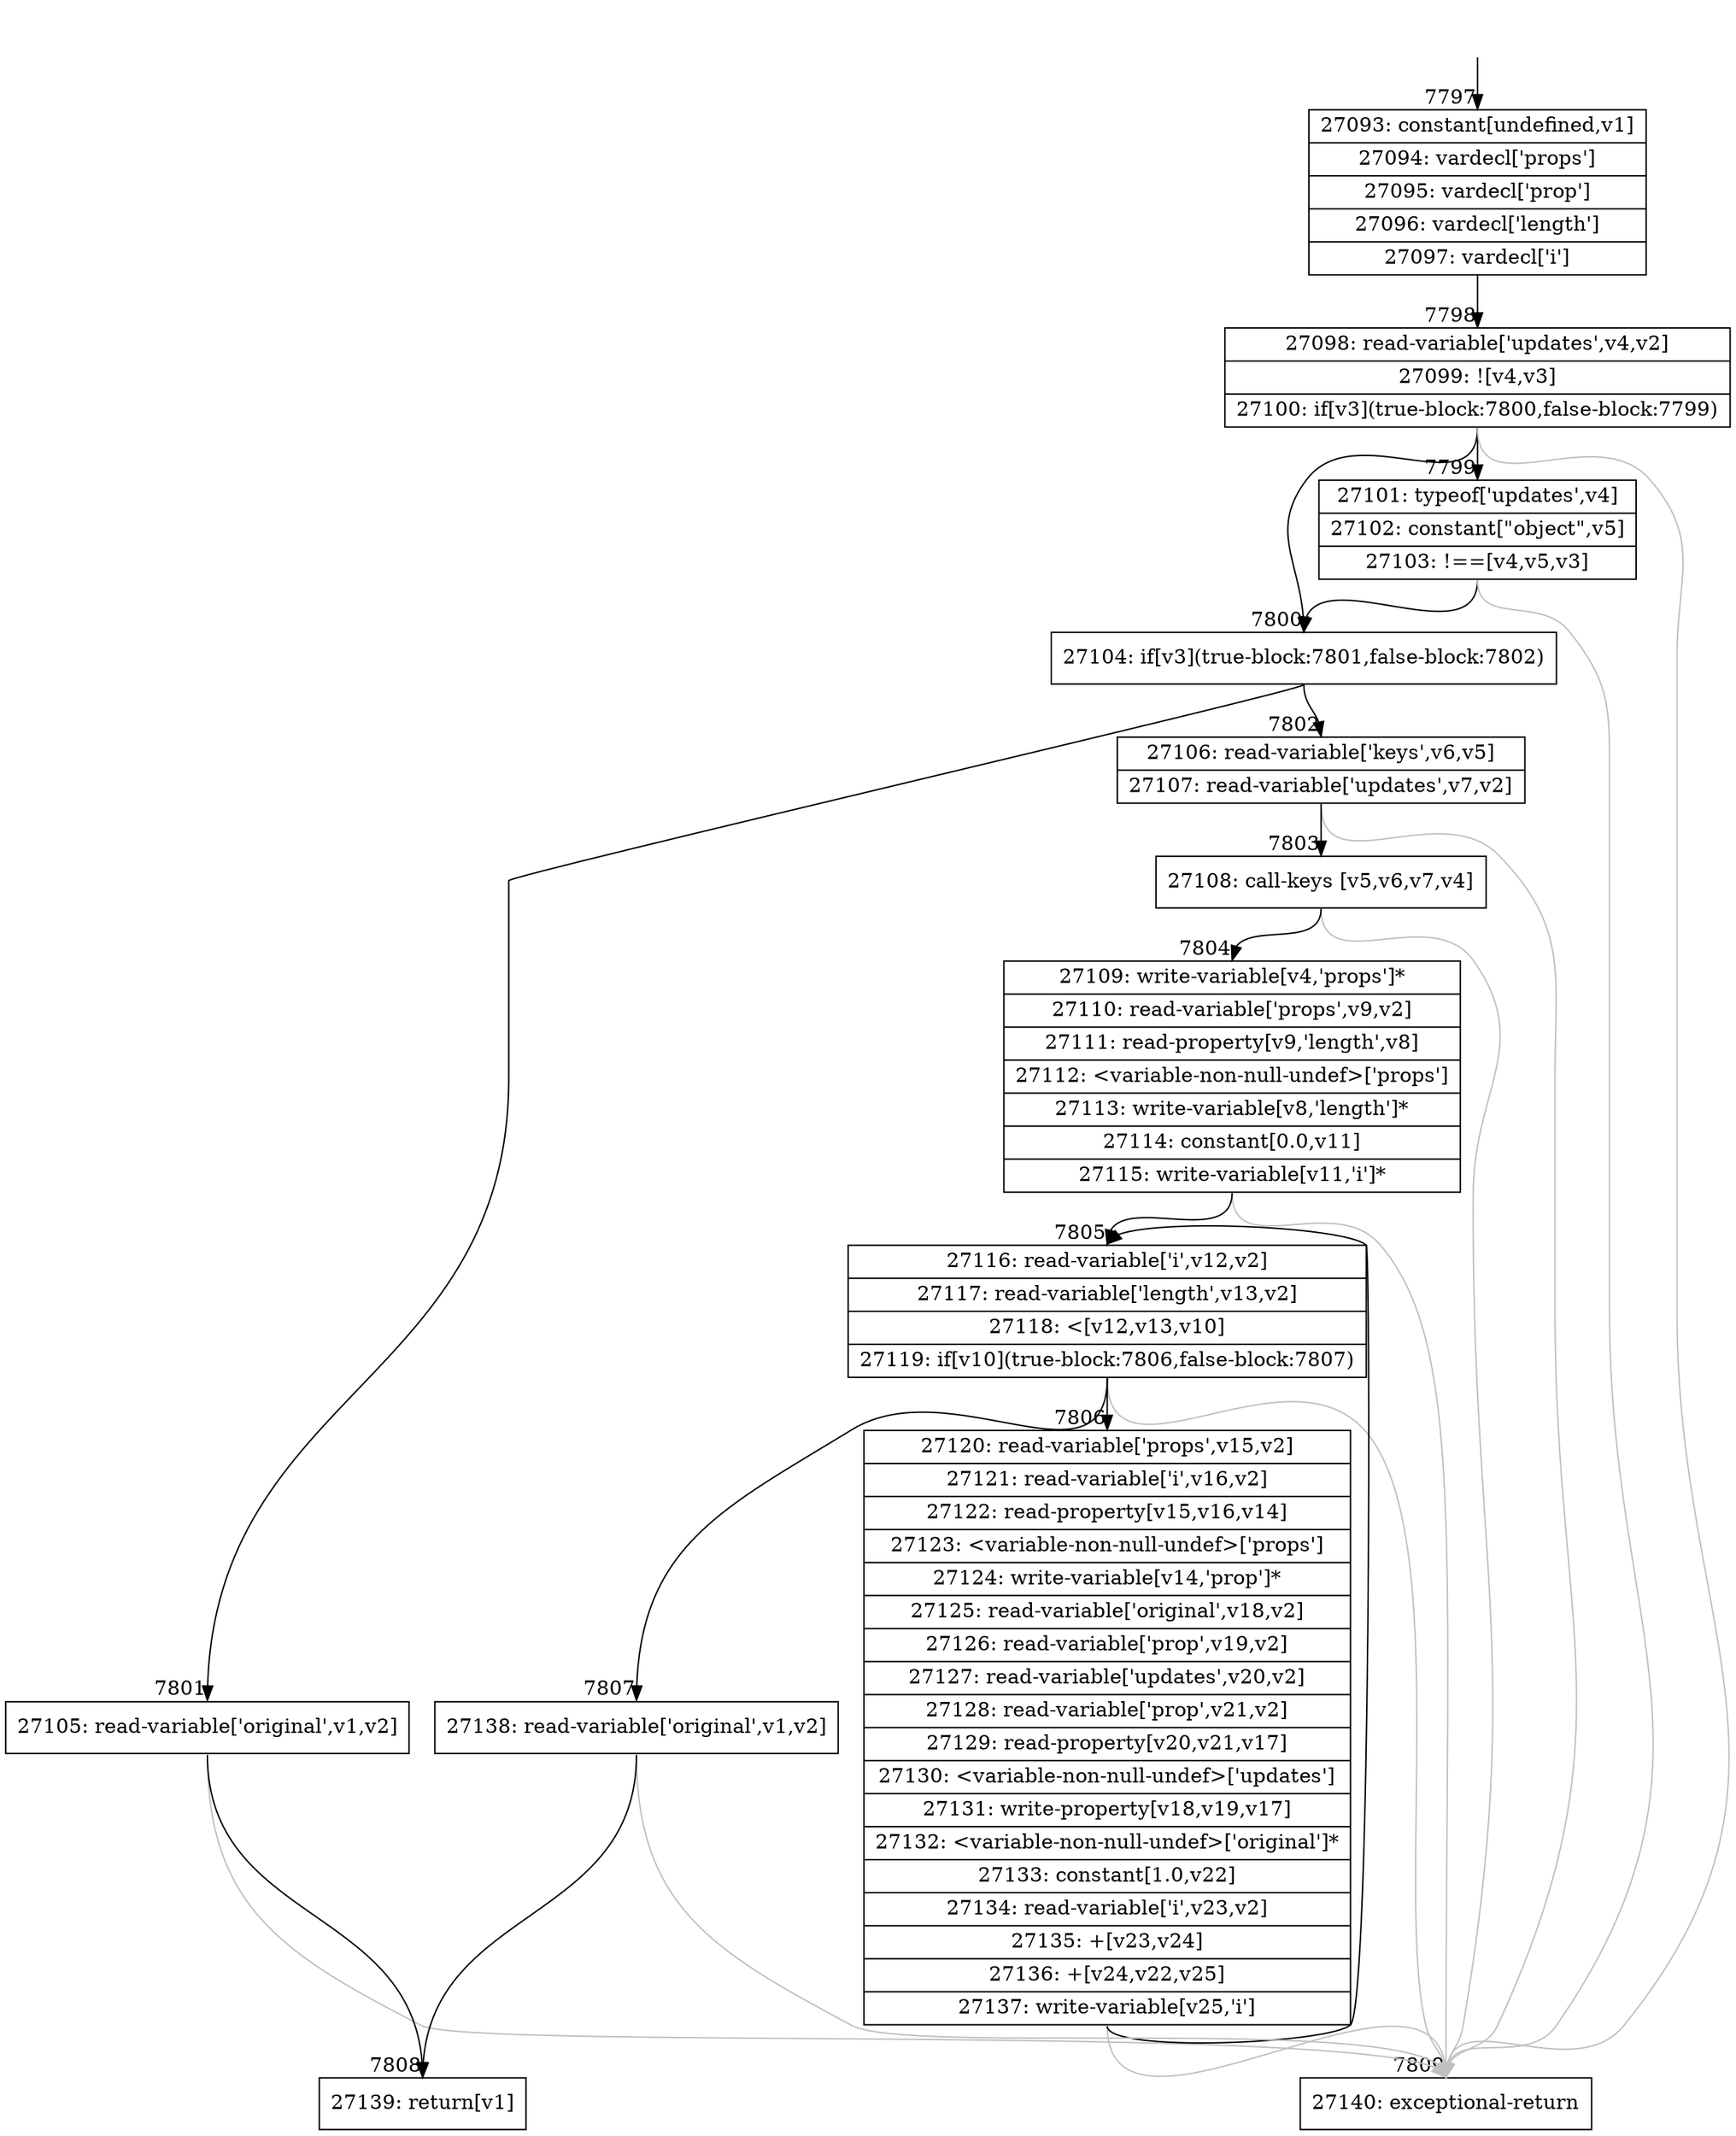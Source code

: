digraph {
rankdir="TD"
BB_entry661[shape=none,label=""];
BB_entry661 -> BB7797 [tailport=s, headport=n, headlabel="    7797"]
BB7797 [shape=record label="{27093: constant[undefined,v1]|27094: vardecl['props']|27095: vardecl['prop']|27096: vardecl['length']|27097: vardecl['i']}" ] 
BB7797 -> BB7798 [tailport=s, headport=n, headlabel="      7798"]
BB7798 [shape=record label="{27098: read-variable['updates',v4,v2]|27099: ![v4,v3]|27100: if[v3](true-block:7800,false-block:7799)}" ] 
BB7798 -> BB7800 [tailport=s, headport=n, headlabel="      7800"]
BB7798 -> BB7799 [tailport=s, headport=n, headlabel="      7799"]
BB7798 -> BB7809 [tailport=s, headport=n, color=gray, headlabel="      7809"]
BB7799 [shape=record label="{27101: typeof['updates',v4]|27102: constant[\"object\",v5]|27103: !==[v4,v5,v3]}" ] 
BB7799 -> BB7800 [tailport=s, headport=n]
BB7799 -> BB7809 [tailport=s, headport=n, color=gray]
BB7800 [shape=record label="{27104: if[v3](true-block:7801,false-block:7802)}" ] 
BB7800 -> BB7801 [tailport=s, headport=n, headlabel="      7801"]
BB7800 -> BB7802 [tailport=s, headport=n, headlabel="      7802"]
BB7801 [shape=record label="{27105: read-variable['original',v1,v2]}" ] 
BB7801 -> BB7808 [tailport=s, headport=n, headlabel="      7808"]
BB7801 -> BB7809 [tailport=s, headport=n, color=gray]
BB7802 [shape=record label="{27106: read-variable['keys',v6,v5]|27107: read-variable['updates',v7,v2]}" ] 
BB7802 -> BB7803 [tailport=s, headport=n, headlabel="      7803"]
BB7802 -> BB7809 [tailport=s, headport=n, color=gray]
BB7803 [shape=record label="{27108: call-keys [v5,v6,v7,v4]}" ] 
BB7803 -> BB7804 [tailport=s, headport=n, headlabel="      7804"]
BB7803 -> BB7809 [tailport=s, headport=n, color=gray]
BB7804 [shape=record label="{27109: write-variable[v4,'props']*|27110: read-variable['props',v9,v2]|27111: read-property[v9,'length',v8]|27112: \<variable-non-null-undef\>['props']|27113: write-variable[v8,'length']*|27114: constant[0.0,v11]|27115: write-variable[v11,'i']*}" ] 
BB7804 -> BB7805 [tailport=s, headport=n, headlabel="      7805"]
BB7804 -> BB7809 [tailport=s, headport=n, color=gray]
BB7805 [shape=record label="{27116: read-variable['i',v12,v2]|27117: read-variable['length',v13,v2]|27118: \<[v12,v13,v10]|27119: if[v10](true-block:7806,false-block:7807)}" ] 
BB7805 -> BB7806 [tailport=s, headport=n, headlabel="      7806"]
BB7805 -> BB7807 [tailport=s, headport=n, headlabel="      7807"]
BB7805 -> BB7809 [tailport=s, headport=n, color=gray]
BB7806 [shape=record label="{27120: read-variable['props',v15,v2]|27121: read-variable['i',v16,v2]|27122: read-property[v15,v16,v14]|27123: \<variable-non-null-undef\>['props']|27124: write-variable[v14,'prop']*|27125: read-variable['original',v18,v2]|27126: read-variable['prop',v19,v2]|27127: read-variable['updates',v20,v2]|27128: read-variable['prop',v21,v2]|27129: read-property[v20,v21,v17]|27130: \<variable-non-null-undef\>['updates']|27131: write-property[v18,v19,v17]|27132: \<variable-non-null-undef\>['original']*|27133: constant[1.0,v22]|27134: read-variable['i',v23,v2]|27135: +[v23,v24]|27136: +[v24,v22,v25]|27137: write-variable[v25,'i']}" ] 
BB7806 -> BB7805 [tailport=s, headport=n]
BB7806 -> BB7809 [tailport=s, headport=n, color=gray]
BB7807 [shape=record label="{27138: read-variable['original',v1,v2]}" ] 
BB7807 -> BB7808 [tailport=s, headport=n]
BB7807 -> BB7809 [tailport=s, headport=n, color=gray]
BB7808 [shape=record label="{27139: return[v1]}" ] 
BB7809 [shape=record label="{27140: exceptional-return}" ] 
//#$~ 14413
}
